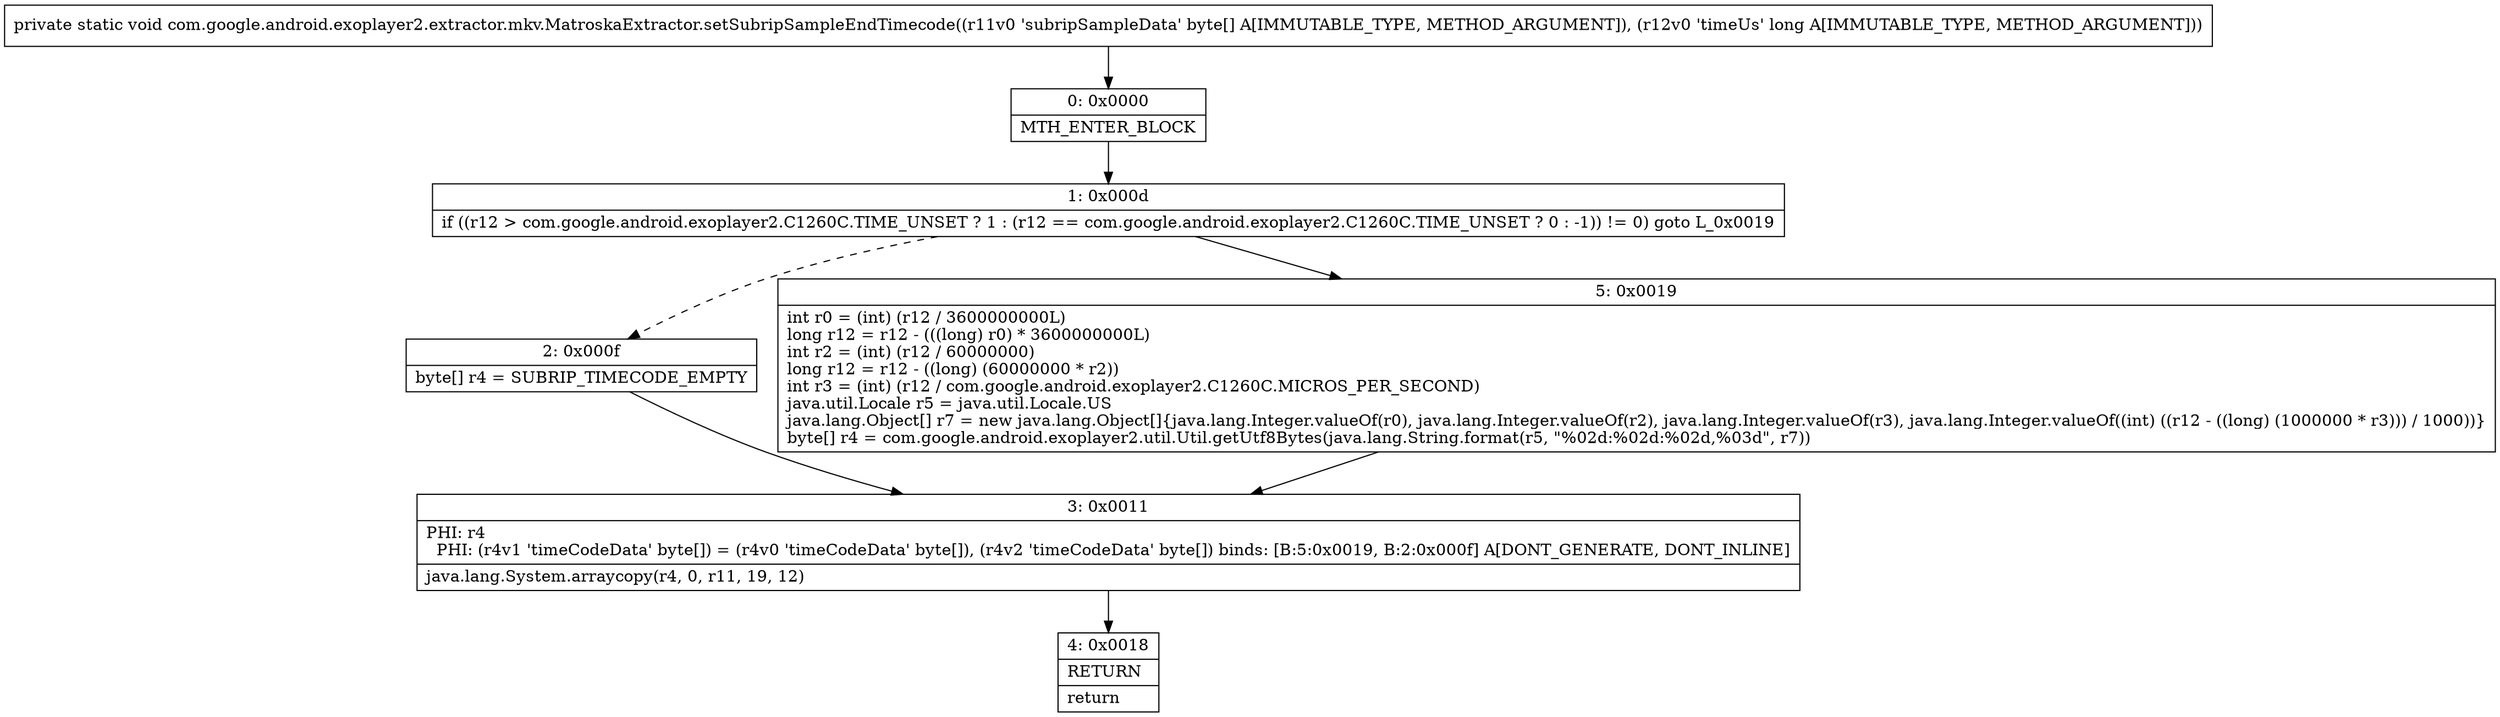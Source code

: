 digraph "CFG forcom.google.android.exoplayer2.extractor.mkv.MatroskaExtractor.setSubripSampleEndTimecode([BJ)V" {
Node_0 [shape=record,label="{0\:\ 0x0000|MTH_ENTER_BLOCK\l}"];
Node_1 [shape=record,label="{1\:\ 0x000d|if ((r12 \> com.google.android.exoplayer2.C1260C.TIME_UNSET ? 1 : (r12 == com.google.android.exoplayer2.C1260C.TIME_UNSET ? 0 : \-1)) != 0) goto L_0x0019\l}"];
Node_2 [shape=record,label="{2\:\ 0x000f|byte[] r4 = SUBRIP_TIMECODE_EMPTY\l}"];
Node_3 [shape=record,label="{3\:\ 0x0011|PHI: r4 \l  PHI: (r4v1 'timeCodeData' byte[]) = (r4v0 'timeCodeData' byte[]), (r4v2 'timeCodeData' byte[]) binds: [B:5:0x0019, B:2:0x000f] A[DONT_GENERATE, DONT_INLINE]\l|java.lang.System.arraycopy(r4, 0, r11, 19, 12)\l}"];
Node_4 [shape=record,label="{4\:\ 0x0018|RETURN\l|return\l}"];
Node_5 [shape=record,label="{5\:\ 0x0019|int r0 = (int) (r12 \/ 3600000000L)\llong r12 = r12 \- (((long) r0) * 3600000000L)\lint r2 = (int) (r12 \/ 60000000)\llong r12 = r12 \- ((long) (60000000 * r2))\lint r3 = (int) (r12 \/ com.google.android.exoplayer2.C1260C.MICROS_PER_SECOND)\ljava.util.Locale r5 = java.util.Locale.US\ljava.lang.Object[] r7 = new java.lang.Object[]\{java.lang.Integer.valueOf(r0), java.lang.Integer.valueOf(r2), java.lang.Integer.valueOf(r3), java.lang.Integer.valueOf((int) ((r12 \- ((long) (1000000 * r3))) \/ 1000))\}\lbyte[] r4 = com.google.android.exoplayer2.util.Util.getUtf8Bytes(java.lang.String.format(r5, \"%02d:%02d:%02d,%03d\", r7))\l}"];
MethodNode[shape=record,label="{private static void com.google.android.exoplayer2.extractor.mkv.MatroskaExtractor.setSubripSampleEndTimecode((r11v0 'subripSampleData' byte[] A[IMMUTABLE_TYPE, METHOD_ARGUMENT]), (r12v0 'timeUs' long A[IMMUTABLE_TYPE, METHOD_ARGUMENT])) }"];
MethodNode -> Node_0;
Node_0 -> Node_1;
Node_1 -> Node_2[style=dashed];
Node_1 -> Node_5;
Node_2 -> Node_3;
Node_3 -> Node_4;
Node_5 -> Node_3;
}


